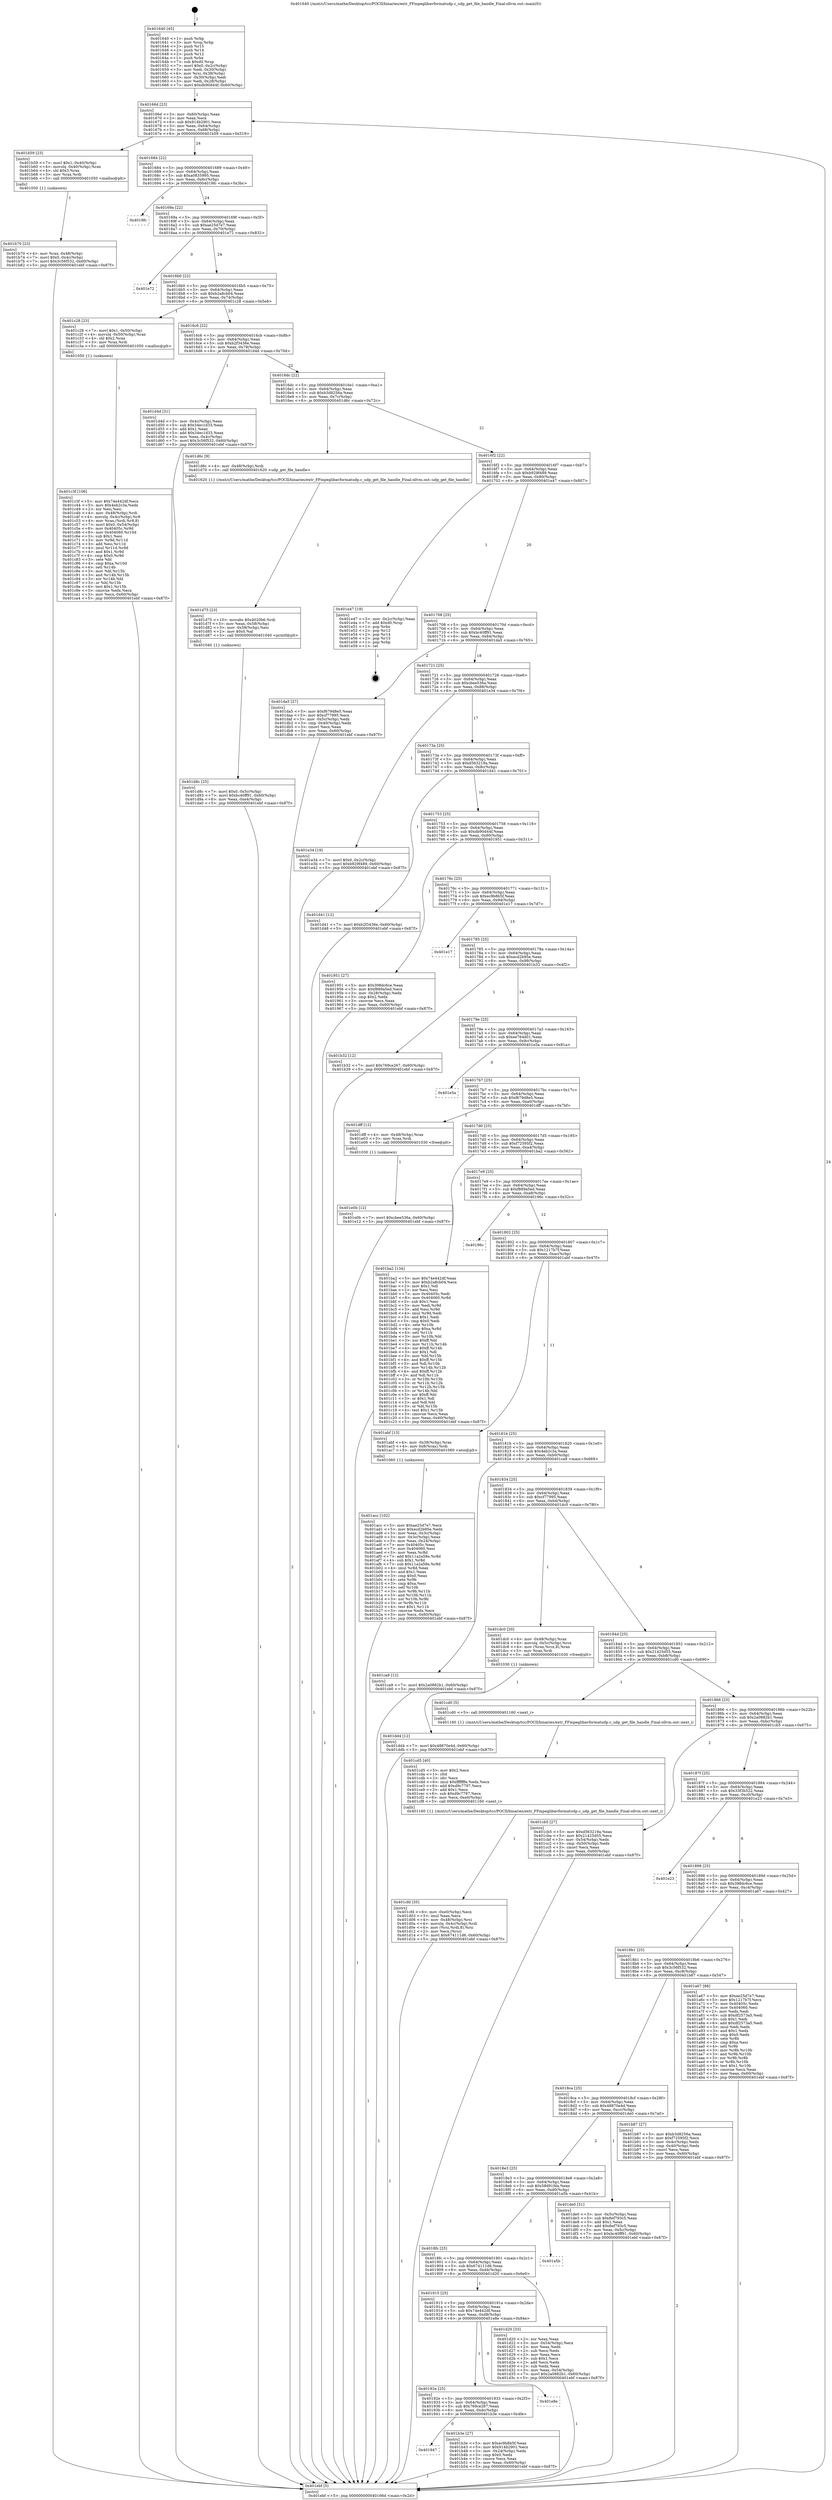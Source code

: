 digraph "0x401640" {
  label = "0x401640 (/mnt/c/Users/mathe/Desktop/tcc/POCII/binaries/extr_FFmpeglibavformatudp.c_udp_get_file_handle_Final-ollvm.out::main(0))"
  labelloc = "t"
  node[shape=record]

  Entry [label="",width=0.3,height=0.3,shape=circle,fillcolor=black,style=filled]
  "0x40166d" [label="{
     0x40166d [23]\l
     | [instrs]\l
     &nbsp;&nbsp;0x40166d \<+3\>: mov -0x60(%rbp),%eax\l
     &nbsp;&nbsp;0x401670 \<+2\>: mov %eax,%ecx\l
     &nbsp;&nbsp;0x401672 \<+6\>: sub $0x914b2901,%ecx\l
     &nbsp;&nbsp;0x401678 \<+3\>: mov %eax,-0x64(%rbp)\l
     &nbsp;&nbsp;0x40167b \<+3\>: mov %ecx,-0x68(%rbp)\l
     &nbsp;&nbsp;0x40167e \<+6\>: je 0000000000401b59 \<main+0x519\>\l
  }"]
  "0x401b59" [label="{
     0x401b59 [23]\l
     | [instrs]\l
     &nbsp;&nbsp;0x401b59 \<+7\>: movl $0x1,-0x40(%rbp)\l
     &nbsp;&nbsp;0x401b60 \<+4\>: movslq -0x40(%rbp),%rax\l
     &nbsp;&nbsp;0x401b64 \<+4\>: shl $0x3,%rax\l
     &nbsp;&nbsp;0x401b68 \<+3\>: mov %rax,%rdi\l
     &nbsp;&nbsp;0x401b6b \<+5\>: call 0000000000401050 \<malloc@plt\>\l
     | [calls]\l
     &nbsp;&nbsp;0x401050 \{1\} (unknown)\l
  }"]
  "0x401684" [label="{
     0x401684 [22]\l
     | [instrs]\l
     &nbsp;&nbsp;0x401684 \<+5\>: jmp 0000000000401689 \<main+0x49\>\l
     &nbsp;&nbsp;0x401689 \<+3\>: mov -0x64(%rbp),%eax\l
     &nbsp;&nbsp;0x40168c \<+5\>: sub $0xa0835995,%eax\l
     &nbsp;&nbsp;0x401691 \<+3\>: mov %eax,-0x6c(%rbp)\l
     &nbsp;&nbsp;0x401694 \<+6\>: je 00000000004019fc \<main+0x3bc\>\l
  }"]
  Exit [label="",width=0.3,height=0.3,shape=circle,fillcolor=black,style=filled,peripheries=2]
  "0x4019fc" [label="{
     0x4019fc\l
  }", style=dashed]
  "0x40169a" [label="{
     0x40169a [22]\l
     | [instrs]\l
     &nbsp;&nbsp;0x40169a \<+5\>: jmp 000000000040169f \<main+0x5f\>\l
     &nbsp;&nbsp;0x40169f \<+3\>: mov -0x64(%rbp),%eax\l
     &nbsp;&nbsp;0x4016a2 \<+5\>: sub $0xae25d7e7,%eax\l
     &nbsp;&nbsp;0x4016a7 \<+3\>: mov %eax,-0x70(%rbp)\l
     &nbsp;&nbsp;0x4016aa \<+6\>: je 0000000000401e72 \<main+0x832\>\l
  }"]
  "0x401e0b" [label="{
     0x401e0b [12]\l
     | [instrs]\l
     &nbsp;&nbsp;0x401e0b \<+7\>: movl $0xcbee536a,-0x60(%rbp)\l
     &nbsp;&nbsp;0x401e12 \<+5\>: jmp 0000000000401ebf \<main+0x87f\>\l
  }"]
  "0x401e72" [label="{
     0x401e72\l
  }", style=dashed]
  "0x4016b0" [label="{
     0x4016b0 [22]\l
     | [instrs]\l
     &nbsp;&nbsp;0x4016b0 \<+5\>: jmp 00000000004016b5 \<main+0x75\>\l
     &nbsp;&nbsp;0x4016b5 \<+3\>: mov -0x64(%rbp),%eax\l
     &nbsp;&nbsp;0x4016b8 \<+5\>: sub $0xb2a8cb04,%eax\l
     &nbsp;&nbsp;0x4016bd \<+3\>: mov %eax,-0x74(%rbp)\l
     &nbsp;&nbsp;0x4016c0 \<+6\>: je 0000000000401c28 \<main+0x5e8\>\l
  }"]
  "0x401dd4" [label="{
     0x401dd4 [12]\l
     | [instrs]\l
     &nbsp;&nbsp;0x401dd4 \<+7\>: movl $0x48870e4d,-0x60(%rbp)\l
     &nbsp;&nbsp;0x401ddb \<+5\>: jmp 0000000000401ebf \<main+0x87f\>\l
  }"]
  "0x401c28" [label="{
     0x401c28 [23]\l
     | [instrs]\l
     &nbsp;&nbsp;0x401c28 \<+7\>: movl $0x1,-0x50(%rbp)\l
     &nbsp;&nbsp;0x401c2f \<+4\>: movslq -0x50(%rbp),%rax\l
     &nbsp;&nbsp;0x401c33 \<+4\>: shl $0x2,%rax\l
     &nbsp;&nbsp;0x401c37 \<+3\>: mov %rax,%rdi\l
     &nbsp;&nbsp;0x401c3a \<+5\>: call 0000000000401050 \<malloc@plt\>\l
     | [calls]\l
     &nbsp;&nbsp;0x401050 \{1\} (unknown)\l
  }"]
  "0x4016c6" [label="{
     0x4016c6 [22]\l
     | [instrs]\l
     &nbsp;&nbsp;0x4016c6 \<+5\>: jmp 00000000004016cb \<main+0x8b\>\l
     &nbsp;&nbsp;0x4016cb \<+3\>: mov -0x64(%rbp),%eax\l
     &nbsp;&nbsp;0x4016ce \<+5\>: sub $0xb2f3436e,%eax\l
     &nbsp;&nbsp;0x4016d3 \<+3\>: mov %eax,-0x78(%rbp)\l
     &nbsp;&nbsp;0x4016d6 \<+6\>: je 0000000000401d4d \<main+0x70d\>\l
  }"]
  "0x401d8c" [label="{
     0x401d8c [25]\l
     | [instrs]\l
     &nbsp;&nbsp;0x401d8c \<+7\>: movl $0x0,-0x5c(%rbp)\l
     &nbsp;&nbsp;0x401d93 \<+7\>: movl $0xbc40ff91,-0x60(%rbp)\l
     &nbsp;&nbsp;0x401d9a \<+6\>: mov %eax,-0xe4(%rbp)\l
     &nbsp;&nbsp;0x401da0 \<+5\>: jmp 0000000000401ebf \<main+0x87f\>\l
  }"]
  "0x401d4d" [label="{
     0x401d4d [31]\l
     | [instrs]\l
     &nbsp;&nbsp;0x401d4d \<+3\>: mov -0x4c(%rbp),%eax\l
     &nbsp;&nbsp;0x401d50 \<+5\>: sub $0x34ec1d33,%eax\l
     &nbsp;&nbsp;0x401d55 \<+3\>: add $0x1,%eax\l
     &nbsp;&nbsp;0x401d58 \<+5\>: add $0x34ec1d33,%eax\l
     &nbsp;&nbsp;0x401d5d \<+3\>: mov %eax,-0x4c(%rbp)\l
     &nbsp;&nbsp;0x401d60 \<+7\>: movl $0x3c56f532,-0x60(%rbp)\l
     &nbsp;&nbsp;0x401d67 \<+5\>: jmp 0000000000401ebf \<main+0x87f\>\l
  }"]
  "0x4016dc" [label="{
     0x4016dc [22]\l
     | [instrs]\l
     &nbsp;&nbsp;0x4016dc \<+5\>: jmp 00000000004016e1 \<main+0xa1\>\l
     &nbsp;&nbsp;0x4016e1 \<+3\>: mov -0x64(%rbp),%eax\l
     &nbsp;&nbsp;0x4016e4 \<+5\>: sub $0xb3d8256a,%eax\l
     &nbsp;&nbsp;0x4016e9 \<+3\>: mov %eax,-0x7c(%rbp)\l
     &nbsp;&nbsp;0x4016ec \<+6\>: je 0000000000401d6c \<main+0x72c\>\l
  }"]
  "0x401d75" [label="{
     0x401d75 [23]\l
     | [instrs]\l
     &nbsp;&nbsp;0x401d75 \<+10\>: movabs $0x4020b6,%rdi\l
     &nbsp;&nbsp;0x401d7f \<+3\>: mov %eax,-0x58(%rbp)\l
     &nbsp;&nbsp;0x401d82 \<+3\>: mov -0x58(%rbp),%esi\l
     &nbsp;&nbsp;0x401d85 \<+2\>: mov $0x0,%al\l
     &nbsp;&nbsp;0x401d87 \<+5\>: call 0000000000401040 \<printf@plt\>\l
     | [calls]\l
     &nbsp;&nbsp;0x401040 \{1\} (unknown)\l
  }"]
  "0x401d6c" [label="{
     0x401d6c [9]\l
     | [instrs]\l
     &nbsp;&nbsp;0x401d6c \<+4\>: mov -0x48(%rbp),%rdi\l
     &nbsp;&nbsp;0x401d70 \<+5\>: call 0000000000401620 \<udp_get_file_handle\>\l
     | [calls]\l
     &nbsp;&nbsp;0x401620 \{1\} (/mnt/c/Users/mathe/Desktop/tcc/POCII/binaries/extr_FFmpeglibavformatudp.c_udp_get_file_handle_Final-ollvm.out::udp_get_file_handle)\l
  }"]
  "0x4016f2" [label="{
     0x4016f2 [22]\l
     | [instrs]\l
     &nbsp;&nbsp;0x4016f2 \<+5\>: jmp 00000000004016f7 \<main+0xb7\>\l
     &nbsp;&nbsp;0x4016f7 \<+3\>: mov -0x64(%rbp),%eax\l
     &nbsp;&nbsp;0x4016fa \<+5\>: sub $0xb929f489,%eax\l
     &nbsp;&nbsp;0x4016ff \<+3\>: mov %eax,-0x80(%rbp)\l
     &nbsp;&nbsp;0x401702 \<+6\>: je 0000000000401e47 \<main+0x807\>\l
  }"]
  "0x401cfd" [label="{
     0x401cfd [35]\l
     | [instrs]\l
     &nbsp;&nbsp;0x401cfd \<+6\>: mov -0xe0(%rbp),%ecx\l
     &nbsp;&nbsp;0x401d03 \<+3\>: imul %eax,%ecx\l
     &nbsp;&nbsp;0x401d06 \<+4\>: mov -0x48(%rbp),%rsi\l
     &nbsp;&nbsp;0x401d0a \<+4\>: movslq -0x4c(%rbp),%rdi\l
     &nbsp;&nbsp;0x401d0e \<+4\>: mov (%rsi,%rdi,8),%rsi\l
     &nbsp;&nbsp;0x401d12 \<+2\>: mov %ecx,(%rsi)\l
     &nbsp;&nbsp;0x401d14 \<+7\>: movl $0x674111d6,-0x60(%rbp)\l
     &nbsp;&nbsp;0x401d1b \<+5\>: jmp 0000000000401ebf \<main+0x87f\>\l
  }"]
  "0x401e47" [label="{
     0x401e47 [19]\l
     | [instrs]\l
     &nbsp;&nbsp;0x401e47 \<+3\>: mov -0x2c(%rbp),%eax\l
     &nbsp;&nbsp;0x401e4a \<+7\>: add $0xd0,%rsp\l
     &nbsp;&nbsp;0x401e51 \<+1\>: pop %rbx\l
     &nbsp;&nbsp;0x401e52 \<+2\>: pop %r12\l
     &nbsp;&nbsp;0x401e54 \<+2\>: pop %r14\l
     &nbsp;&nbsp;0x401e56 \<+2\>: pop %r15\l
     &nbsp;&nbsp;0x401e58 \<+1\>: pop %rbp\l
     &nbsp;&nbsp;0x401e59 \<+1\>: ret\l
  }"]
  "0x401708" [label="{
     0x401708 [25]\l
     | [instrs]\l
     &nbsp;&nbsp;0x401708 \<+5\>: jmp 000000000040170d \<main+0xcd\>\l
     &nbsp;&nbsp;0x40170d \<+3\>: mov -0x64(%rbp),%eax\l
     &nbsp;&nbsp;0x401710 \<+5\>: sub $0xbc40ff91,%eax\l
     &nbsp;&nbsp;0x401715 \<+6\>: mov %eax,-0x84(%rbp)\l
     &nbsp;&nbsp;0x40171b \<+6\>: je 0000000000401da5 \<main+0x765\>\l
  }"]
  "0x401cd5" [label="{
     0x401cd5 [40]\l
     | [instrs]\l
     &nbsp;&nbsp;0x401cd5 \<+5\>: mov $0x2,%ecx\l
     &nbsp;&nbsp;0x401cda \<+1\>: cltd\l
     &nbsp;&nbsp;0x401cdb \<+2\>: idiv %ecx\l
     &nbsp;&nbsp;0x401cdd \<+6\>: imul $0xfffffffe,%edx,%ecx\l
     &nbsp;&nbsp;0x401ce3 \<+6\>: add $0xd9c7797,%ecx\l
     &nbsp;&nbsp;0x401ce9 \<+3\>: add $0x1,%ecx\l
     &nbsp;&nbsp;0x401cec \<+6\>: sub $0xd9c7797,%ecx\l
     &nbsp;&nbsp;0x401cf2 \<+6\>: mov %ecx,-0xe0(%rbp)\l
     &nbsp;&nbsp;0x401cf8 \<+5\>: call 0000000000401160 \<next_i\>\l
     | [calls]\l
     &nbsp;&nbsp;0x401160 \{1\} (/mnt/c/Users/mathe/Desktop/tcc/POCII/binaries/extr_FFmpeglibavformatudp.c_udp_get_file_handle_Final-ollvm.out::next_i)\l
  }"]
  "0x401da5" [label="{
     0x401da5 [27]\l
     | [instrs]\l
     &nbsp;&nbsp;0x401da5 \<+5\>: mov $0xf679d8e5,%eax\l
     &nbsp;&nbsp;0x401daa \<+5\>: mov $0xcf77995,%ecx\l
     &nbsp;&nbsp;0x401daf \<+3\>: mov -0x5c(%rbp),%edx\l
     &nbsp;&nbsp;0x401db2 \<+3\>: cmp -0x40(%rbp),%edx\l
     &nbsp;&nbsp;0x401db5 \<+3\>: cmovl %ecx,%eax\l
     &nbsp;&nbsp;0x401db8 \<+3\>: mov %eax,-0x60(%rbp)\l
     &nbsp;&nbsp;0x401dbb \<+5\>: jmp 0000000000401ebf \<main+0x87f\>\l
  }"]
  "0x401721" [label="{
     0x401721 [25]\l
     | [instrs]\l
     &nbsp;&nbsp;0x401721 \<+5\>: jmp 0000000000401726 \<main+0xe6\>\l
     &nbsp;&nbsp;0x401726 \<+3\>: mov -0x64(%rbp),%eax\l
     &nbsp;&nbsp;0x401729 \<+5\>: sub $0xcbee536a,%eax\l
     &nbsp;&nbsp;0x40172e \<+6\>: mov %eax,-0x88(%rbp)\l
     &nbsp;&nbsp;0x401734 \<+6\>: je 0000000000401e34 \<main+0x7f4\>\l
  }"]
  "0x401c3f" [label="{
     0x401c3f [106]\l
     | [instrs]\l
     &nbsp;&nbsp;0x401c3f \<+5\>: mov $0x74e442df,%ecx\l
     &nbsp;&nbsp;0x401c44 \<+5\>: mov $0x4eb2c3a,%edx\l
     &nbsp;&nbsp;0x401c49 \<+2\>: xor %esi,%esi\l
     &nbsp;&nbsp;0x401c4b \<+4\>: mov -0x48(%rbp),%rdi\l
     &nbsp;&nbsp;0x401c4f \<+4\>: movslq -0x4c(%rbp),%r8\l
     &nbsp;&nbsp;0x401c53 \<+4\>: mov %rax,(%rdi,%r8,8)\l
     &nbsp;&nbsp;0x401c57 \<+7\>: movl $0x0,-0x54(%rbp)\l
     &nbsp;&nbsp;0x401c5e \<+8\>: mov 0x40405c,%r9d\l
     &nbsp;&nbsp;0x401c66 \<+8\>: mov 0x404060,%r10d\l
     &nbsp;&nbsp;0x401c6e \<+3\>: sub $0x1,%esi\l
     &nbsp;&nbsp;0x401c71 \<+3\>: mov %r9d,%r11d\l
     &nbsp;&nbsp;0x401c74 \<+3\>: add %esi,%r11d\l
     &nbsp;&nbsp;0x401c77 \<+4\>: imul %r11d,%r9d\l
     &nbsp;&nbsp;0x401c7b \<+4\>: and $0x1,%r9d\l
     &nbsp;&nbsp;0x401c7f \<+4\>: cmp $0x0,%r9d\l
     &nbsp;&nbsp;0x401c83 \<+3\>: sete %bl\l
     &nbsp;&nbsp;0x401c86 \<+4\>: cmp $0xa,%r10d\l
     &nbsp;&nbsp;0x401c8a \<+4\>: setl %r14b\l
     &nbsp;&nbsp;0x401c8e \<+3\>: mov %bl,%r15b\l
     &nbsp;&nbsp;0x401c91 \<+3\>: and %r14b,%r15b\l
     &nbsp;&nbsp;0x401c94 \<+3\>: xor %r14b,%bl\l
     &nbsp;&nbsp;0x401c97 \<+3\>: or %bl,%r15b\l
     &nbsp;&nbsp;0x401c9a \<+4\>: test $0x1,%r15b\l
     &nbsp;&nbsp;0x401c9e \<+3\>: cmovne %edx,%ecx\l
     &nbsp;&nbsp;0x401ca1 \<+3\>: mov %ecx,-0x60(%rbp)\l
     &nbsp;&nbsp;0x401ca4 \<+5\>: jmp 0000000000401ebf \<main+0x87f\>\l
  }"]
  "0x401e34" [label="{
     0x401e34 [19]\l
     | [instrs]\l
     &nbsp;&nbsp;0x401e34 \<+7\>: movl $0x0,-0x2c(%rbp)\l
     &nbsp;&nbsp;0x401e3b \<+7\>: movl $0xb929f489,-0x60(%rbp)\l
     &nbsp;&nbsp;0x401e42 \<+5\>: jmp 0000000000401ebf \<main+0x87f\>\l
  }"]
  "0x40173a" [label="{
     0x40173a [25]\l
     | [instrs]\l
     &nbsp;&nbsp;0x40173a \<+5\>: jmp 000000000040173f \<main+0xff\>\l
     &nbsp;&nbsp;0x40173f \<+3\>: mov -0x64(%rbp),%eax\l
     &nbsp;&nbsp;0x401742 \<+5\>: sub $0xd563219a,%eax\l
     &nbsp;&nbsp;0x401747 \<+6\>: mov %eax,-0x8c(%rbp)\l
     &nbsp;&nbsp;0x40174d \<+6\>: je 0000000000401d41 \<main+0x701\>\l
  }"]
  "0x401b70" [label="{
     0x401b70 [23]\l
     | [instrs]\l
     &nbsp;&nbsp;0x401b70 \<+4\>: mov %rax,-0x48(%rbp)\l
     &nbsp;&nbsp;0x401b74 \<+7\>: movl $0x0,-0x4c(%rbp)\l
     &nbsp;&nbsp;0x401b7b \<+7\>: movl $0x3c56f532,-0x60(%rbp)\l
     &nbsp;&nbsp;0x401b82 \<+5\>: jmp 0000000000401ebf \<main+0x87f\>\l
  }"]
  "0x401d41" [label="{
     0x401d41 [12]\l
     | [instrs]\l
     &nbsp;&nbsp;0x401d41 \<+7\>: movl $0xb2f3436e,-0x60(%rbp)\l
     &nbsp;&nbsp;0x401d48 \<+5\>: jmp 0000000000401ebf \<main+0x87f\>\l
  }"]
  "0x401753" [label="{
     0x401753 [25]\l
     | [instrs]\l
     &nbsp;&nbsp;0x401753 \<+5\>: jmp 0000000000401758 \<main+0x118\>\l
     &nbsp;&nbsp;0x401758 \<+3\>: mov -0x64(%rbp),%eax\l
     &nbsp;&nbsp;0x40175b \<+5\>: sub $0xdb90d44f,%eax\l
     &nbsp;&nbsp;0x401760 \<+6\>: mov %eax,-0x90(%rbp)\l
     &nbsp;&nbsp;0x401766 \<+6\>: je 0000000000401951 \<main+0x311\>\l
  }"]
  "0x401947" [label="{
     0x401947\l
  }", style=dashed]
  "0x401951" [label="{
     0x401951 [27]\l
     | [instrs]\l
     &nbsp;&nbsp;0x401951 \<+5\>: mov $0x398dc6ce,%eax\l
     &nbsp;&nbsp;0x401956 \<+5\>: mov $0xf889a5ed,%ecx\l
     &nbsp;&nbsp;0x40195b \<+3\>: mov -0x28(%rbp),%edx\l
     &nbsp;&nbsp;0x40195e \<+3\>: cmp $0x2,%edx\l
     &nbsp;&nbsp;0x401961 \<+3\>: cmovne %ecx,%eax\l
     &nbsp;&nbsp;0x401964 \<+3\>: mov %eax,-0x60(%rbp)\l
     &nbsp;&nbsp;0x401967 \<+5\>: jmp 0000000000401ebf \<main+0x87f\>\l
  }"]
  "0x40176c" [label="{
     0x40176c [25]\l
     | [instrs]\l
     &nbsp;&nbsp;0x40176c \<+5\>: jmp 0000000000401771 \<main+0x131\>\l
     &nbsp;&nbsp;0x401771 \<+3\>: mov -0x64(%rbp),%eax\l
     &nbsp;&nbsp;0x401774 \<+5\>: sub $0xec9b8b5f,%eax\l
     &nbsp;&nbsp;0x401779 \<+6\>: mov %eax,-0x94(%rbp)\l
     &nbsp;&nbsp;0x40177f \<+6\>: je 0000000000401e17 \<main+0x7d7\>\l
  }"]
  "0x401ebf" [label="{
     0x401ebf [5]\l
     | [instrs]\l
     &nbsp;&nbsp;0x401ebf \<+5\>: jmp 000000000040166d \<main+0x2d\>\l
  }"]
  "0x401640" [label="{
     0x401640 [45]\l
     | [instrs]\l
     &nbsp;&nbsp;0x401640 \<+1\>: push %rbp\l
     &nbsp;&nbsp;0x401641 \<+3\>: mov %rsp,%rbp\l
     &nbsp;&nbsp;0x401644 \<+2\>: push %r15\l
     &nbsp;&nbsp;0x401646 \<+2\>: push %r14\l
     &nbsp;&nbsp;0x401648 \<+2\>: push %r12\l
     &nbsp;&nbsp;0x40164a \<+1\>: push %rbx\l
     &nbsp;&nbsp;0x40164b \<+7\>: sub $0xd0,%rsp\l
     &nbsp;&nbsp;0x401652 \<+7\>: movl $0x0,-0x2c(%rbp)\l
     &nbsp;&nbsp;0x401659 \<+3\>: mov %edi,-0x30(%rbp)\l
     &nbsp;&nbsp;0x40165c \<+4\>: mov %rsi,-0x38(%rbp)\l
     &nbsp;&nbsp;0x401660 \<+3\>: mov -0x30(%rbp),%edi\l
     &nbsp;&nbsp;0x401663 \<+3\>: mov %edi,-0x28(%rbp)\l
     &nbsp;&nbsp;0x401666 \<+7\>: movl $0xdb90d44f,-0x60(%rbp)\l
  }"]
  "0x401b3e" [label="{
     0x401b3e [27]\l
     | [instrs]\l
     &nbsp;&nbsp;0x401b3e \<+5\>: mov $0xec9b8b5f,%eax\l
     &nbsp;&nbsp;0x401b43 \<+5\>: mov $0x914b2901,%ecx\l
     &nbsp;&nbsp;0x401b48 \<+3\>: mov -0x24(%rbp),%edx\l
     &nbsp;&nbsp;0x401b4b \<+3\>: cmp $0x0,%edx\l
     &nbsp;&nbsp;0x401b4e \<+3\>: cmove %ecx,%eax\l
     &nbsp;&nbsp;0x401b51 \<+3\>: mov %eax,-0x60(%rbp)\l
     &nbsp;&nbsp;0x401b54 \<+5\>: jmp 0000000000401ebf \<main+0x87f\>\l
  }"]
  "0x401e17" [label="{
     0x401e17\l
  }", style=dashed]
  "0x401785" [label="{
     0x401785 [25]\l
     | [instrs]\l
     &nbsp;&nbsp;0x401785 \<+5\>: jmp 000000000040178a \<main+0x14a\>\l
     &nbsp;&nbsp;0x40178a \<+3\>: mov -0x64(%rbp),%eax\l
     &nbsp;&nbsp;0x40178d \<+5\>: sub $0xecd2b95e,%eax\l
     &nbsp;&nbsp;0x401792 \<+6\>: mov %eax,-0x98(%rbp)\l
     &nbsp;&nbsp;0x401798 \<+6\>: je 0000000000401b32 \<main+0x4f2\>\l
  }"]
  "0x40192e" [label="{
     0x40192e [25]\l
     | [instrs]\l
     &nbsp;&nbsp;0x40192e \<+5\>: jmp 0000000000401933 \<main+0x2f3\>\l
     &nbsp;&nbsp;0x401933 \<+3\>: mov -0x64(%rbp),%eax\l
     &nbsp;&nbsp;0x401936 \<+5\>: sub $0x769ce267,%eax\l
     &nbsp;&nbsp;0x40193b \<+6\>: mov %eax,-0xdc(%rbp)\l
     &nbsp;&nbsp;0x401941 \<+6\>: je 0000000000401b3e \<main+0x4fe\>\l
  }"]
  "0x401b32" [label="{
     0x401b32 [12]\l
     | [instrs]\l
     &nbsp;&nbsp;0x401b32 \<+7\>: movl $0x769ce267,-0x60(%rbp)\l
     &nbsp;&nbsp;0x401b39 \<+5\>: jmp 0000000000401ebf \<main+0x87f\>\l
  }"]
  "0x40179e" [label="{
     0x40179e [25]\l
     | [instrs]\l
     &nbsp;&nbsp;0x40179e \<+5\>: jmp 00000000004017a3 \<main+0x163\>\l
     &nbsp;&nbsp;0x4017a3 \<+3\>: mov -0x64(%rbp),%eax\l
     &nbsp;&nbsp;0x4017a6 \<+5\>: sub $0xee764d01,%eax\l
     &nbsp;&nbsp;0x4017ab \<+6\>: mov %eax,-0x9c(%rbp)\l
     &nbsp;&nbsp;0x4017b1 \<+6\>: je 0000000000401e5a \<main+0x81a\>\l
  }"]
  "0x401e8e" [label="{
     0x401e8e\l
  }", style=dashed]
  "0x401e5a" [label="{
     0x401e5a\l
  }", style=dashed]
  "0x4017b7" [label="{
     0x4017b7 [25]\l
     | [instrs]\l
     &nbsp;&nbsp;0x4017b7 \<+5\>: jmp 00000000004017bc \<main+0x17c\>\l
     &nbsp;&nbsp;0x4017bc \<+3\>: mov -0x64(%rbp),%eax\l
     &nbsp;&nbsp;0x4017bf \<+5\>: sub $0xf679d8e5,%eax\l
     &nbsp;&nbsp;0x4017c4 \<+6\>: mov %eax,-0xa0(%rbp)\l
     &nbsp;&nbsp;0x4017ca \<+6\>: je 0000000000401dff \<main+0x7bf\>\l
  }"]
  "0x401915" [label="{
     0x401915 [25]\l
     | [instrs]\l
     &nbsp;&nbsp;0x401915 \<+5\>: jmp 000000000040191a \<main+0x2da\>\l
     &nbsp;&nbsp;0x40191a \<+3\>: mov -0x64(%rbp),%eax\l
     &nbsp;&nbsp;0x40191d \<+5\>: sub $0x74e442df,%eax\l
     &nbsp;&nbsp;0x401922 \<+6\>: mov %eax,-0xd8(%rbp)\l
     &nbsp;&nbsp;0x401928 \<+6\>: je 0000000000401e8e \<main+0x84e\>\l
  }"]
  "0x401dff" [label="{
     0x401dff [12]\l
     | [instrs]\l
     &nbsp;&nbsp;0x401dff \<+4\>: mov -0x48(%rbp),%rax\l
     &nbsp;&nbsp;0x401e03 \<+3\>: mov %rax,%rdi\l
     &nbsp;&nbsp;0x401e06 \<+5\>: call 0000000000401030 \<free@plt\>\l
     | [calls]\l
     &nbsp;&nbsp;0x401030 \{1\} (unknown)\l
  }"]
  "0x4017d0" [label="{
     0x4017d0 [25]\l
     | [instrs]\l
     &nbsp;&nbsp;0x4017d0 \<+5\>: jmp 00000000004017d5 \<main+0x195\>\l
     &nbsp;&nbsp;0x4017d5 \<+3\>: mov -0x64(%rbp),%eax\l
     &nbsp;&nbsp;0x4017d8 \<+5\>: sub $0xf72595f2,%eax\l
     &nbsp;&nbsp;0x4017dd \<+6\>: mov %eax,-0xa4(%rbp)\l
     &nbsp;&nbsp;0x4017e3 \<+6\>: je 0000000000401ba2 \<main+0x562\>\l
  }"]
  "0x401d20" [label="{
     0x401d20 [33]\l
     | [instrs]\l
     &nbsp;&nbsp;0x401d20 \<+2\>: xor %eax,%eax\l
     &nbsp;&nbsp;0x401d22 \<+3\>: mov -0x54(%rbp),%ecx\l
     &nbsp;&nbsp;0x401d25 \<+2\>: mov %eax,%edx\l
     &nbsp;&nbsp;0x401d27 \<+2\>: sub %ecx,%edx\l
     &nbsp;&nbsp;0x401d29 \<+2\>: mov %eax,%ecx\l
     &nbsp;&nbsp;0x401d2b \<+3\>: sub $0x1,%ecx\l
     &nbsp;&nbsp;0x401d2e \<+2\>: add %ecx,%edx\l
     &nbsp;&nbsp;0x401d30 \<+2\>: sub %edx,%eax\l
     &nbsp;&nbsp;0x401d32 \<+3\>: mov %eax,-0x54(%rbp)\l
     &nbsp;&nbsp;0x401d35 \<+7\>: movl $0x2a0882b1,-0x60(%rbp)\l
     &nbsp;&nbsp;0x401d3c \<+5\>: jmp 0000000000401ebf \<main+0x87f\>\l
  }"]
  "0x401ba2" [label="{
     0x401ba2 [134]\l
     | [instrs]\l
     &nbsp;&nbsp;0x401ba2 \<+5\>: mov $0x74e442df,%eax\l
     &nbsp;&nbsp;0x401ba7 \<+5\>: mov $0xb2a8cb04,%ecx\l
     &nbsp;&nbsp;0x401bac \<+2\>: mov $0x1,%dl\l
     &nbsp;&nbsp;0x401bae \<+2\>: xor %esi,%esi\l
     &nbsp;&nbsp;0x401bb0 \<+7\>: mov 0x40405c,%edi\l
     &nbsp;&nbsp;0x401bb7 \<+8\>: mov 0x404060,%r8d\l
     &nbsp;&nbsp;0x401bbf \<+3\>: sub $0x1,%esi\l
     &nbsp;&nbsp;0x401bc2 \<+3\>: mov %edi,%r9d\l
     &nbsp;&nbsp;0x401bc5 \<+3\>: add %esi,%r9d\l
     &nbsp;&nbsp;0x401bc8 \<+4\>: imul %r9d,%edi\l
     &nbsp;&nbsp;0x401bcc \<+3\>: and $0x1,%edi\l
     &nbsp;&nbsp;0x401bcf \<+3\>: cmp $0x0,%edi\l
     &nbsp;&nbsp;0x401bd2 \<+4\>: sete %r10b\l
     &nbsp;&nbsp;0x401bd6 \<+4\>: cmp $0xa,%r8d\l
     &nbsp;&nbsp;0x401bda \<+4\>: setl %r11b\l
     &nbsp;&nbsp;0x401bde \<+3\>: mov %r10b,%bl\l
     &nbsp;&nbsp;0x401be1 \<+3\>: xor $0xff,%bl\l
     &nbsp;&nbsp;0x401be4 \<+3\>: mov %r11b,%r14b\l
     &nbsp;&nbsp;0x401be7 \<+4\>: xor $0xff,%r14b\l
     &nbsp;&nbsp;0x401beb \<+3\>: xor $0x1,%dl\l
     &nbsp;&nbsp;0x401bee \<+3\>: mov %bl,%r15b\l
     &nbsp;&nbsp;0x401bf1 \<+4\>: and $0xff,%r15b\l
     &nbsp;&nbsp;0x401bf5 \<+3\>: and %dl,%r10b\l
     &nbsp;&nbsp;0x401bf8 \<+3\>: mov %r14b,%r12b\l
     &nbsp;&nbsp;0x401bfb \<+4\>: and $0xff,%r12b\l
     &nbsp;&nbsp;0x401bff \<+3\>: and %dl,%r11b\l
     &nbsp;&nbsp;0x401c02 \<+3\>: or %r10b,%r15b\l
     &nbsp;&nbsp;0x401c05 \<+3\>: or %r11b,%r12b\l
     &nbsp;&nbsp;0x401c08 \<+3\>: xor %r12b,%r15b\l
     &nbsp;&nbsp;0x401c0b \<+3\>: or %r14b,%bl\l
     &nbsp;&nbsp;0x401c0e \<+3\>: xor $0xff,%bl\l
     &nbsp;&nbsp;0x401c11 \<+3\>: or $0x1,%dl\l
     &nbsp;&nbsp;0x401c14 \<+2\>: and %dl,%bl\l
     &nbsp;&nbsp;0x401c16 \<+3\>: or %bl,%r15b\l
     &nbsp;&nbsp;0x401c19 \<+4\>: test $0x1,%r15b\l
     &nbsp;&nbsp;0x401c1d \<+3\>: cmovne %ecx,%eax\l
     &nbsp;&nbsp;0x401c20 \<+3\>: mov %eax,-0x60(%rbp)\l
     &nbsp;&nbsp;0x401c23 \<+5\>: jmp 0000000000401ebf \<main+0x87f\>\l
  }"]
  "0x4017e9" [label="{
     0x4017e9 [25]\l
     | [instrs]\l
     &nbsp;&nbsp;0x4017e9 \<+5\>: jmp 00000000004017ee \<main+0x1ae\>\l
     &nbsp;&nbsp;0x4017ee \<+3\>: mov -0x64(%rbp),%eax\l
     &nbsp;&nbsp;0x4017f1 \<+5\>: sub $0xf889a5ed,%eax\l
     &nbsp;&nbsp;0x4017f6 \<+6\>: mov %eax,-0xa8(%rbp)\l
     &nbsp;&nbsp;0x4017fc \<+6\>: je 000000000040196c \<main+0x32c\>\l
  }"]
  "0x4018fc" [label="{
     0x4018fc [25]\l
     | [instrs]\l
     &nbsp;&nbsp;0x4018fc \<+5\>: jmp 0000000000401901 \<main+0x2c1\>\l
     &nbsp;&nbsp;0x401901 \<+3\>: mov -0x64(%rbp),%eax\l
     &nbsp;&nbsp;0x401904 \<+5\>: sub $0x674111d6,%eax\l
     &nbsp;&nbsp;0x401909 \<+6\>: mov %eax,-0xd4(%rbp)\l
     &nbsp;&nbsp;0x40190f \<+6\>: je 0000000000401d20 \<main+0x6e0\>\l
  }"]
  "0x40196c" [label="{
     0x40196c\l
  }", style=dashed]
  "0x401802" [label="{
     0x401802 [25]\l
     | [instrs]\l
     &nbsp;&nbsp;0x401802 \<+5\>: jmp 0000000000401807 \<main+0x1c7\>\l
     &nbsp;&nbsp;0x401807 \<+3\>: mov -0x64(%rbp),%eax\l
     &nbsp;&nbsp;0x40180a \<+5\>: sub $0x1217b7f,%eax\l
     &nbsp;&nbsp;0x40180f \<+6\>: mov %eax,-0xac(%rbp)\l
     &nbsp;&nbsp;0x401815 \<+6\>: je 0000000000401abf \<main+0x47f\>\l
  }"]
  "0x401a5b" [label="{
     0x401a5b\l
  }", style=dashed]
  "0x401abf" [label="{
     0x401abf [13]\l
     | [instrs]\l
     &nbsp;&nbsp;0x401abf \<+4\>: mov -0x38(%rbp),%rax\l
     &nbsp;&nbsp;0x401ac3 \<+4\>: mov 0x8(%rax),%rdi\l
     &nbsp;&nbsp;0x401ac7 \<+5\>: call 0000000000401060 \<atoi@plt\>\l
     | [calls]\l
     &nbsp;&nbsp;0x401060 \{1\} (unknown)\l
  }"]
  "0x40181b" [label="{
     0x40181b [25]\l
     | [instrs]\l
     &nbsp;&nbsp;0x40181b \<+5\>: jmp 0000000000401820 \<main+0x1e0\>\l
     &nbsp;&nbsp;0x401820 \<+3\>: mov -0x64(%rbp),%eax\l
     &nbsp;&nbsp;0x401823 \<+5\>: sub $0x4eb2c3a,%eax\l
     &nbsp;&nbsp;0x401828 \<+6\>: mov %eax,-0xb0(%rbp)\l
     &nbsp;&nbsp;0x40182e \<+6\>: je 0000000000401ca9 \<main+0x669\>\l
  }"]
  "0x4018e3" [label="{
     0x4018e3 [25]\l
     | [instrs]\l
     &nbsp;&nbsp;0x4018e3 \<+5\>: jmp 00000000004018e8 \<main+0x2a8\>\l
     &nbsp;&nbsp;0x4018e8 \<+3\>: mov -0x64(%rbp),%eax\l
     &nbsp;&nbsp;0x4018eb \<+5\>: sub $0x58d91fda,%eax\l
     &nbsp;&nbsp;0x4018f0 \<+6\>: mov %eax,-0xd0(%rbp)\l
     &nbsp;&nbsp;0x4018f6 \<+6\>: je 0000000000401a5b \<main+0x41b\>\l
  }"]
  "0x401ca9" [label="{
     0x401ca9 [12]\l
     | [instrs]\l
     &nbsp;&nbsp;0x401ca9 \<+7\>: movl $0x2a0882b1,-0x60(%rbp)\l
     &nbsp;&nbsp;0x401cb0 \<+5\>: jmp 0000000000401ebf \<main+0x87f\>\l
  }"]
  "0x401834" [label="{
     0x401834 [25]\l
     | [instrs]\l
     &nbsp;&nbsp;0x401834 \<+5\>: jmp 0000000000401839 \<main+0x1f9\>\l
     &nbsp;&nbsp;0x401839 \<+3\>: mov -0x64(%rbp),%eax\l
     &nbsp;&nbsp;0x40183c \<+5\>: sub $0xcf77995,%eax\l
     &nbsp;&nbsp;0x401841 \<+6\>: mov %eax,-0xb4(%rbp)\l
     &nbsp;&nbsp;0x401847 \<+6\>: je 0000000000401dc0 \<main+0x780\>\l
  }"]
  "0x401de0" [label="{
     0x401de0 [31]\l
     | [instrs]\l
     &nbsp;&nbsp;0x401de0 \<+3\>: mov -0x5c(%rbp),%eax\l
     &nbsp;&nbsp;0x401de3 \<+5\>: sub $0x8ef793c5,%eax\l
     &nbsp;&nbsp;0x401de8 \<+3\>: add $0x1,%eax\l
     &nbsp;&nbsp;0x401deb \<+5\>: add $0x8ef793c5,%eax\l
     &nbsp;&nbsp;0x401df0 \<+3\>: mov %eax,-0x5c(%rbp)\l
     &nbsp;&nbsp;0x401df3 \<+7\>: movl $0xbc40ff91,-0x60(%rbp)\l
     &nbsp;&nbsp;0x401dfa \<+5\>: jmp 0000000000401ebf \<main+0x87f\>\l
  }"]
  "0x401dc0" [label="{
     0x401dc0 [20]\l
     | [instrs]\l
     &nbsp;&nbsp;0x401dc0 \<+4\>: mov -0x48(%rbp),%rax\l
     &nbsp;&nbsp;0x401dc4 \<+4\>: movslq -0x5c(%rbp),%rcx\l
     &nbsp;&nbsp;0x401dc8 \<+4\>: mov (%rax,%rcx,8),%rax\l
     &nbsp;&nbsp;0x401dcc \<+3\>: mov %rax,%rdi\l
     &nbsp;&nbsp;0x401dcf \<+5\>: call 0000000000401030 \<free@plt\>\l
     | [calls]\l
     &nbsp;&nbsp;0x401030 \{1\} (unknown)\l
  }"]
  "0x40184d" [label="{
     0x40184d [25]\l
     | [instrs]\l
     &nbsp;&nbsp;0x40184d \<+5\>: jmp 0000000000401852 \<main+0x212\>\l
     &nbsp;&nbsp;0x401852 \<+3\>: mov -0x64(%rbp),%eax\l
     &nbsp;&nbsp;0x401855 \<+5\>: sub $0x21425d55,%eax\l
     &nbsp;&nbsp;0x40185a \<+6\>: mov %eax,-0xb8(%rbp)\l
     &nbsp;&nbsp;0x401860 \<+6\>: je 0000000000401cd0 \<main+0x690\>\l
  }"]
  "0x4018ca" [label="{
     0x4018ca [25]\l
     | [instrs]\l
     &nbsp;&nbsp;0x4018ca \<+5\>: jmp 00000000004018cf \<main+0x28f\>\l
     &nbsp;&nbsp;0x4018cf \<+3\>: mov -0x64(%rbp),%eax\l
     &nbsp;&nbsp;0x4018d2 \<+5\>: sub $0x48870e4d,%eax\l
     &nbsp;&nbsp;0x4018d7 \<+6\>: mov %eax,-0xcc(%rbp)\l
     &nbsp;&nbsp;0x4018dd \<+6\>: je 0000000000401de0 \<main+0x7a0\>\l
  }"]
  "0x401cd0" [label="{
     0x401cd0 [5]\l
     | [instrs]\l
     &nbsp;&nbsp;0x401cd0 \<+5\>: call 0000000000401160 \<next_i\>\l
     | [calls]\l
     &nbsp;&nbsp;0x401160 \{1\} (/mnt/c/Users/mathe/Desktop/tcc/POCII/binaries/extr_FFmpeglibavformatudp.c_udp_get_file_handle_Final-ollvm.out::next_i)\l
  }"]
  "0x401866" [label="{
     0x401866 [25]\l
     | [instrs]\l
     &nbsp;&nbsp;0x401866 \<+5\>: jmp 000000000040186b \<main+0x22b\>\l
     &nbsp;&nbsp;0x40186b \<+3\>: mov -0x64(%rbp),%eax\l
     &nbsp;&nbsp;0x40186e \<+5\>: sub $0x2a0882b1,%eax\l
     &nbsp;&nbsp;0x401873 \<+6\>: mov %eax,-0xbc(%rbp)\l
     &nbsp;&nbsp;0x401879 \<+6\>: je 0000000000401cb5 \<main+0x675\>\l
  }"]
  "0x401b87" [label="{
     0x401b87 [27]\l
     | [instrs]\l
     &nbsp;&nbsp;0x401b87 \<+5\>: mov $0xb3d8256a,%eax\l
     &nbsp;&nbsp;0x401b8c \<+5\>: mov $0xf72595f2,%ecx\l
     &nbsp;&nbsp;0x401b91 \<+3\>: mov -0x4c(%rbp),%edx\l
     &nbsp;&nbsp;0x401b94 \<+3\>: cmp -0x40(%rbp),%edx\l
     &nbsp;&nbsp;0x401b97 \<+3\>: cmovl %ecx,%eax\l
     &nbsp;&nbsp;0x401b9a \<+3\>: mov %eax,-0x60(%rbp)\l
     &nbsp;&nbsp;0x401b9d \<+5\>: jmp 0000000000401ebf \<main+0x87f\>\l
  }"]
  "0x401cb5" [label="{
     0x401cb5 [27]\l
     | [instrs]\l
     &nbsp;&nbsp;0x401cb5 \<+5\>: mov $0xd563219a,%eax\l
     &nbsp;&nbsp;0x401cba \<+5\>: mov $0x21425d55,%ecx\l
     &nbsp;&nbsp;0x401cbf \<+3\>: mov -0x54(%rbp),%edx\l
     &nbsp;&nbsp;0x401cc2 \<+3\>: cmp -0x50(%rbp),%edx\l
     &nbsp;&nbsp;0x401cc5 \<+3\>: cmovl %ecx,%eax\l
     &nbsp;&nbsp;0x401cc8 \<+3\>: mov %eax,-0x60(%rbp)\l
     &nbsp;&nbsp;0x401ccb \<+5\>: jmp 0000000000401ebf \<main+0x87f\>\l
  }"]
  "0x40187f" [label="{
     0x40187f [25]\l
     | [instrs]\l
     &nbsp;&nbsp;0x40187f \<+5\>: jmp 0000000000401884 \<main+0x244\>\l
     &nbsp;&nbsp;0x401884 \<+3\>: mov -0x64(%rbp),%eax\l
     &nbsp;&nbsp;0x401887 \<+5\>: sub $0x33f3b522,%eax\l
     &nbsp;&nbsp;0x40188c \<+6\>: mov %eax,-0xc0(%rbp)\l
     &nbsp;&nbsp;0x401892 \<+6\>: je 0000000000401e23 \<main+0x7e3\>\l
  }"]
  "0x401acc" [label="{
     0x401acc [102]\l
     | [instrs]\l
     &nbsp;&nbsp;0x401acc \<+5\>: mov $0xae25d7e7,%ecx\l
     &nbsp;&nbsp;0x401ad1 \<+5\>: mov $0xecd2b95e,%edx\l
     &nbsp;&nbsp;0x401ad6 \<+3\>: mov %eax,-0x3c(%rbp)\l
     &nbsp;&nbsp;0x401ad9 \<+3\>: mov -0x3c(%rbp),%eax\l
     &nbsp;&nbsp;0x401adc \<+3\>: mov %eax,-0x24(%rbp)\l
     &nbsp;&nbsp;0x401adf \<+7\>: mov 0x40405c,%eax\l
     &nbsp;&nbsp;0x401ae6 \<+7\>: mov 0x404060,%esi\l
     &nbsp;&nbsp;0x401aed \<+3\>: mov %eax,%r8d\l
     &nbsp;&nbsp;0x401af0 \<+7\>: add $0x11a2a58e,%r8d\l
     &nbsp;&nbsp;0x401af7 \<+4\>: sub $0x1,%r8d\l
     &nbsp;&nbsp;0x401afb \<+7\>: sub $0x11a2a58e,%r8d\l
     &nbsp;&nbsp;0x401b02 \<+4\>: imul %r8d,%eax\l
     &nbsp;&nbsp;0x401b06 \<+3\>: and $0x1,%eax\l
     &nbsp;&nbsp;0x401b09 \<+3\>: cmp $0x0,%eax\l
     &nbsp;&nbsp;0x401b0c \<+4\>: sete %r9b\l
     &nbsp;&nbsp;0x401b10 \<+3\>: cmp $0xa,%esi\l
     &nbsp;&nbsp;0x401b13 \<+4\>: setl %r10b\l
     &nbsp;&nbsp;0x401b17 \<+3\>: mov %r9b,%r11b\l
     &nbsp;&nbsp;0x401b1a \<+3\>: and %r10b,%r11b\l
     &nbsp;&nbsp;0x401b1d \<+3\>: xor %r10b,%r9b\l
     &nbsp;&nbsp;0x401b20 \<+3\>: or %r9b,%r11b\l
     &nbsp;&nbsp;0x401b23 \<+4\>: test $0x1,%r11b\l
     &nbsp;&nbsp;0x401b27 \<+3\>: cmovne %edx,%ecx\l
     &nbsp;&nbsp;0x401b2a \<+3\>: mov %ecx,-0x60(%rbp)\l
     &nbsp;&nbsp;0x401b2d \<+5\>: jmp 0000000000401ebf \<main+0x87f\>\l
  }"]
  "0x401e23" [label="{
     0x401e23\l
  }", style=dashed]
  "0x401898" [label="{
     0x401898 [25]\l
     | [instrs]\l
     &nbsp;&nbsp;0x401898 \<+5\>: jmp 000000000040189d \<main+0x25d\>\l
     &nbsp;&nbsp;0x40189d \<+3\>: mov -0x64(%rbp),%eax\l
     &nbsp;&nbsp;0x4018a0 \<+5\>: sub $0x398dc6ce,%eax\l
     &nbsp;&nbsp;0x4018a5 \<+6\>: mov %eax,-0xc4(%rbp)\l
     &nbsp;&nbsp;0x4018ab \<+6\>: je 0000000000401a67 \<main+0x427\>\l
  }"]
  "0x4018b1" [label="{
     0x4018b1 [25]\l
     | [instrs]\l
     &nbsp;&nbsp;0x4018b1 \<+5\>: jmp 00000000004018b6 \<main+0x276\>\l
     &nbsp;&nbsp;0x4018b6 \<+3\>: mov -0x64(%rbp),%eax\l
     &nbsp;&nbsp;0x4018b9 \<+5\>: sub $0x3c56f532,%eax\l
     &nbsp;&nbsp;0x4018be \<+6\>: mov %eax,-0xc8(%rbp)\l
     &nbsp;&nbsp;0x4018c4 \<+6\>: je 0000000000401b87 \<main+0x547\>\l
  }"]
  "0x401a67" [label="{
     0x401a67 [88]\l
     | [instrs]\l
     &nbsp;&nbsp;0x401a67 \<+5\>: mov $0xae25d7e7,%eax\l
     &nbsp;&nbsp;0x401a6c \<+5\>: mov $0x1217b7f,%ecx\l
     &nbsp;&nbsp;0x401a71 \<+7\>: mov 0x40405c,%edx\l
     &nbsp;&nbsp;0x401a78 \<+7\>: mov 0x404060,%esi\l
     &nbsp;&nbsp;0x401a7f \<+2\>: mov %edx,%edi\l
     &nbsp;&nbsp;0x401a81 \<+6\>: sub $0xdf2573a5,%edi\l
     &nbsp;&nbsp;0x401a87 \<+3\>: sub $0x1,%edi\l
     &nbsp;&nbsp;0x401a8a \<+6\>: add $0xdf2573a5,%edi\l
     &nbsp;&nbsp;0x401a90 \<+3\>: imul %edi,%edx\l
     &nbsp;&nbsp;0x401a93 \<+3\>: and $0x1,%edx\l
     &nbsp;&nbsp;0x401a96 \<+3\>: cmp $0x0,%edx\l
     &nbsp;&nbsp;0x401a99 \<+4\>: sete %r8b\l
     &nbsp;&nbsp;0x401a9d \<+3\>: cmp $0xa,%esi\l
     &nbsp;&nbsp;0x401aa0 \<+4\>: setl %r9b\l
     &nbsp;&nbsp;0x401aa4 \<+3\>: mov %r8b,%r10b\l
     &nbsp;&nbsp;0x401aa7 \<+3\>: and %r9b,%r10b\l
     &nbsp;&nbsp;0x401aaa \<+3\>: xor %r9b,%r8b\l
     &nbsp;&nbsp;0x401aad \<+3\>: or %r8b,%r10b\l
     &nbsp;&nbsp;0x401ab0 \<+4\>: test $0x1,%r10b\l
     &nbsp;&nbsp;0x401ab4 \<+3\>: cmovne %ecx,%eax\l
     &nbsp;&nbsp;0x401ab7 \<+3\>: mov %eax,-0x60(%rbp)\l
     &nbsp;&nbsp;0x401aba \<+5\>: jmp 0000000000401ebf \<main+0x87f\>\l
  }"]
  Entry -> "0x401640" [label=" 1"]
  "0x40166d" -> "0x401b59" [label=" 1"]
  "0x40166d" -> "0x401684" [label=" 24"]
  "0x401e47" -> Exit [label=" 1"]
  "0x401684" -> "0x4019fc" [label=" 0"]
  "0x401684" -> "0x40169a" [label=" 24"]
  "0x401e34" -> "0x401ebf" [label=" 1"]
  "0x40169a" -> "0x401e72" [label=" 0"]
  "0x40169a" -> "0x4016b0" [label=" 24"]
  "0x401e0b" -> "0x401ebf" [label=" 1"]
  "0x4016b0" -> "0x401c28" [label=" 1"]
  "0x4016b0" -> "0x4016c6" [label=" 23"]
  "0x401dff" -> "0x401e0b" [label=" 1"]
  "0x4016c6" -> "0x401d4d" [label=" 1"]
  "0x4016c6" -> "0x4016dc" [label=" 22"]
  "0x401de0" -> "0x401ebf" [label=" 1"]
  "0x4016dc" -> "0x401d6c" [label=" 1"]
  "0x4016dc" -> "0x4016f2" [label=" 21"]
  "0x401dd4" -> "0x401ebf" [label=" 1"]
  "0x4016f2" -> "0x401e47" [label=" 1"]
  "0x4016f2" -> "0x401708" [label=" 20"]
  "0x401dc0" -> "0x401dd4" [label=" 1"]
  "0x401708" -> "0x401da5" [label=" 2"]
  "0x401708" -> "0x401721" [label=" 18"]
  "0x401da5" -> "0x401ebf" [label=" 2"]
  "0x401721" -> "0x401e34" [label=" 1"]
  "0x401721" -> "0x40173a" [label=" 17"]
  "0x401d8c" -> "0x401ebf" [label=" 1"]
  "0x40173a" -> "0x401d41" [label=" 1"]
  "0x40173a" -> "0x401753" [label=" 16"]
  "0x401d75" -> "0x401d8c" [label=" 1"]
  "0x401753" -> "0x401951" [label=" 1"]
  "0x401753" -> "0x40176c" [label=" 15"]
  "0x401951" -> "0x401ebf" [label=" 1"]
  "0x401640" -> "0x40166d" [label=" 1"]
  "0x401ebf" -> "0x40166d" [label=" 24"]
  "0x401d6c" -> "0x401d75" [label=" 1"]
  "0x40176c" -> "0x401e17" [label=" 0"]
  "0x40176c" -> "0x401785" [label=" 15"]
  "0x401d4d" -> "0x401ebf" [label=" 1"]
  "0x401785" -> "0x401b32" [label=" 1"]
  "0x401785" -> "0x40179e" [label=" 14"]
  "0x401d20" -> "0x401ebf" [label=" 1"]
  "0x40179e" -> "0x401e5a" [label=" 0"]
  "0x40179e" -> "0x4017b7" [label=" 14"]
  "0x401cfd" -> "0x401ebf" [label=" 1"]
  "0x4017b7" -> "0x401dff" [label=" 1"]
  "0x4017b7" -> "0x4017d0" [label=" 13"]
  "0x401cd0" -> "0x401cd5" [label=" 1"]
  "0x4017d0" -> "0x401ba2" [label=" 1"]
  "0x4017d0" -> "0x4017e9" [label=" 12"]
  "0x401cb5" -> "0x401ebf" [label=" 2"]
  "0x4017e9" -> "0x40196c" [label=" 0"]
  "0x4017e9" -> "0x401802" [label=" 12"]
  "0x401c3f" -> "0x401ebf" [label=" 1"]
  "0x401802" -> "0x401abf" [label=" 1"]
  "0x401802" -> "0x40181b" [label=" 11"]
  "0x401c28" -> "0x401c3f" [label=" 1"]
  "0x40181b" -> "0x401ca9" [label=" 1"]
  "0x40181b" -> "0x401834" [label=" 10"]
  "0x401b87" -> "0x401ebf" [label=" 2"]
  "0x401834" -> "0x401dc0" [label=" 1"]
  "0x401834" -> "0x40184d" [label=" 9"]
  "0x401b70" -> "0x401ebf" [label=" 1"]
  "0x40184d" -> "0x401cd0" [label=" 1"]
  "0x40184d" -> "0x401866" [label=" 8"]
  "0x401b3e" -> "0x401ebf" [label=" 1"]
  "0x401866" -> "0x401cb5" [label=" 2"]
  "0x401866" -> "0x40187f" [label=" 6"]
  "0x40192e" -> "0x401947" [label=" 0"]
  "0x40187f" -> "0x401e23" [label=" 0"]
  "0x40187f" -> "0x401898" [label=" 6"]
  "0x401d41" -> "0x401ebf" [label=" 1"]
  "0x401898" -> "0x401a67" [label=" 1"]
  "0x401898" -> "0x4018b1" [label=" 5"]
  "0x401a67" -> "0x401ebf" [label=" 1"]
  "0x401abf" -> "0x401acc" [label=" 1"]
  "0x401acc" -> "0x401ebf" [label=" 1"]
  "0x401b32" -> "0x401ebf" [label=" 1"]
  "0x40192e" -> "0x401b3e" [label=" 1"]
  "0x4018b1" -> "0x401b87" [label=" 2"]
  "0x4018b1" -> "0x4018ca" [label=" 3"]
  "0x401b59" -> "0x401b70" [label=" 1"]
  "0x4018ca" -> "0x401de0" [label=" 1"]
  "0x4018ca" -> "0x4018e3" [label=" 2"]
  "0x401ba2" -> "0x401ebf" [label=" 1"]
  "0x4018e3" -> "0x401a5b" [label=" 0"]
  "0x4018e3" -> "0x4018fc" [label=" 2"]
  "0x401ca9" -> "0x401ebf" [label=" 1"]
  "0x4018fc" -> "0x401d20" [label=" 1"]
  "0x4018fc" -> "0x401915" [label=" 1"]
  "0x401cd5" -> "0x401cfd" [label=" 1"]
  "0x401915" -> "0x401e8e" [label=" 0"]
  "0x401915" -> "0x40192e" [label=" 1"]
}
